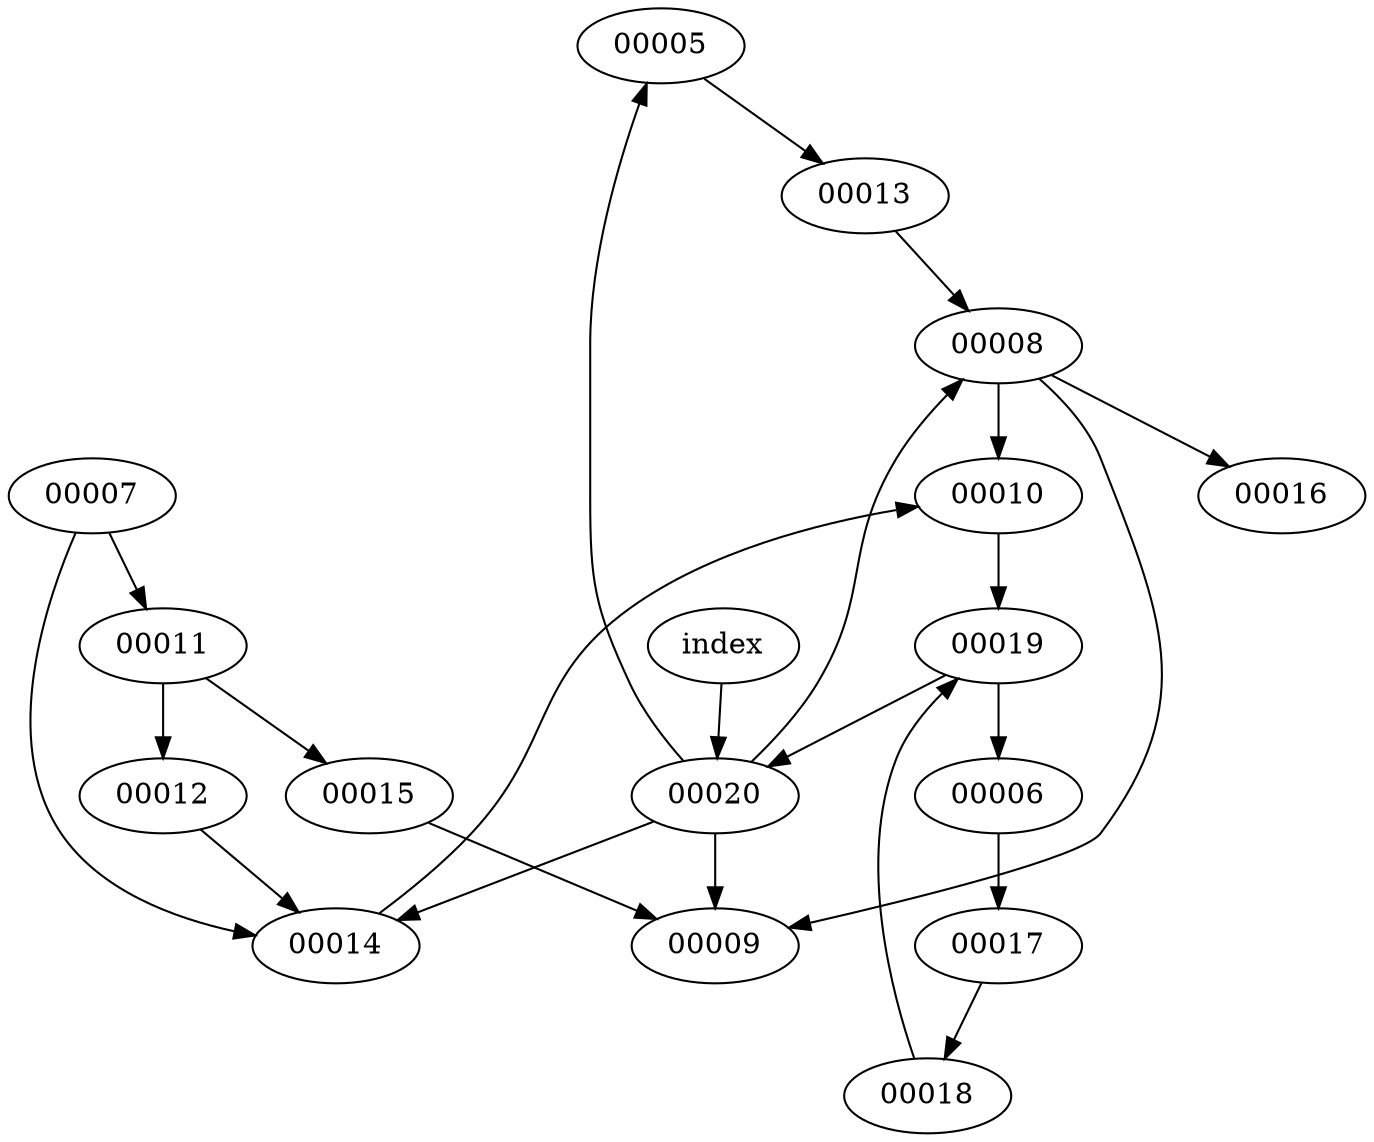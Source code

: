 digraph Zine {
    "00005";
    "00006";
    "00007";
    "00008";
    "00009";
    "00010";
    "00011";
    "00012";
    "00013";
    "00014";
    "00015";
    "00016";
    "00017";
    "00018";
    "00019";
    "00020";
    "index";
    "00020" -> "00009";
    "00020" -> "00005";
    "00020" -> "00008";
    "00020" -> "00014";
    "00017" -> "00018";
    "00010" -> "00019";
    "00006" -> "00017";
    "00007" -> "00011";
    "00007" -> "00014";
    "00011" -> "00012";
    "00011" -> "00015";
    "00012" -> "00014";
    "00008" -> "00016";
    "00008" -> "00009";
    "00008" -> "00010";
    "00013" -> "00008";
    "00005" -> "00013";
    "00018" -> "00019";
    "00014" -> "00010";
    "00015" -> "00009";
    "00019" -> "00020";
    "00019" -> "00006";
    "index" -> "00020";
}
